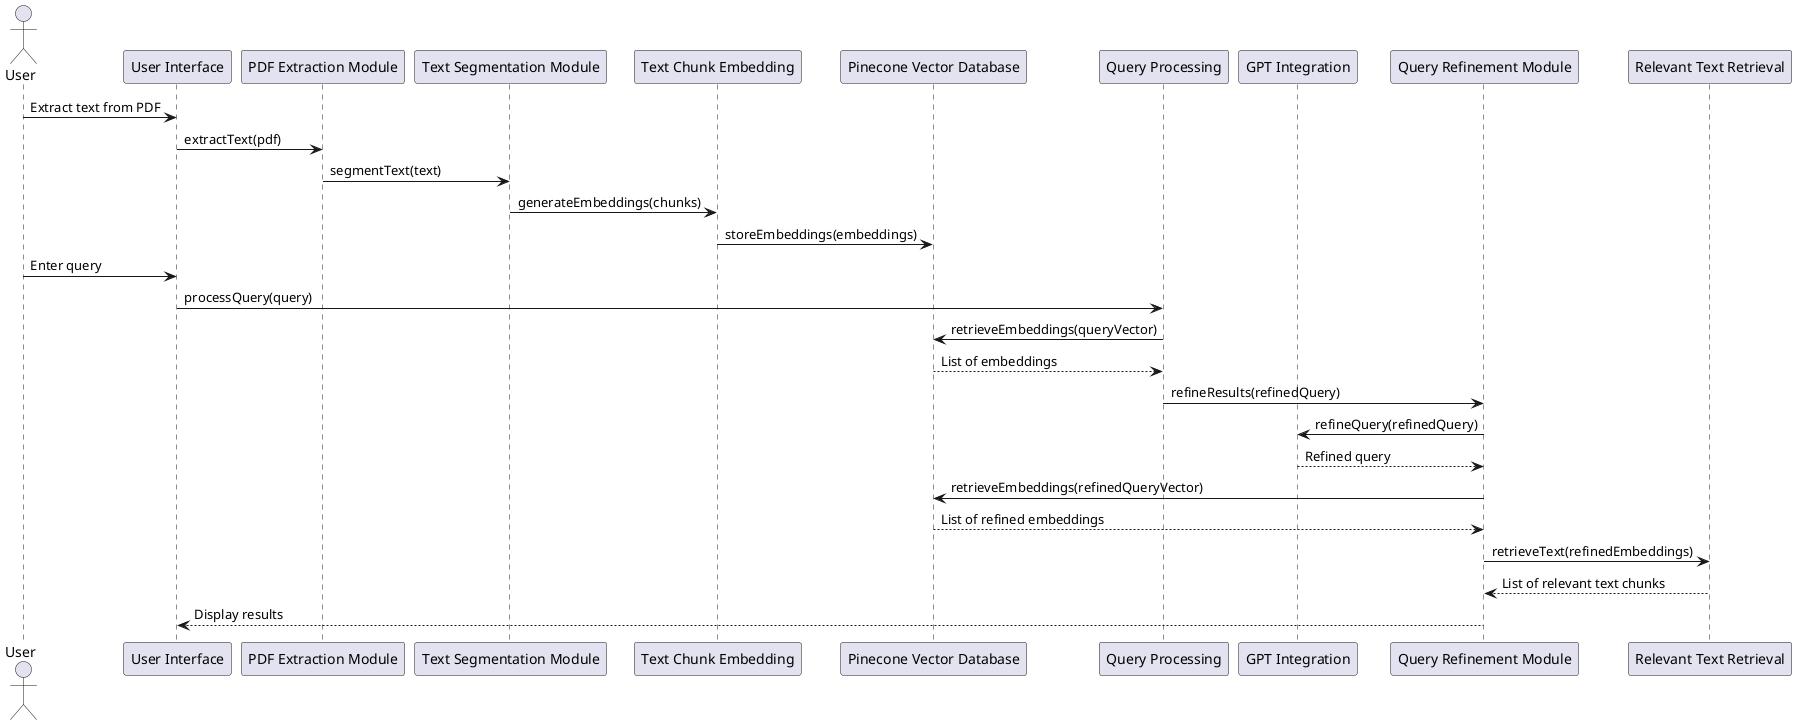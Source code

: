 @startuml Sequence Diagram for QA BOT System

actor User
participant "User Interface" as UI
participant "PDF Extraction Module" as PEM
participant "Text Segmentation Module" as TSM
participant "Text Chunk Embedding" as TCE
participant "Pinecone Vector Database" as PVDB
participant "Query Processing" as QP
participant "GPT Integration" as GPT
participant "Query Refinement Module" as QRM
participant "Relevant Text Retrieval" as RTR

User -> UI: Extract text from PDF
UI -> PEM: extractText(pdf)
PEM -> TSM: segmentText(text)
TSM -> TCE: generateEmbeddings(chunks)
TCE -> PVDB: storeEmbeddings(embeddings)

User -> UI: Enter query
UI -> QP: processQuery(query)
QP -> PVDB: retrieveEmbeddings(queryVector)
PVDB --> QP: List of embeddings
QP -> QRM: refineResults(refinedQuery)
QRM -> GPT: refineQuery(refinedQuery)
GPT --> QRM: Refined query
QRM -> PVDB: retrieveEmbeddings(refinedQueryVector)
PVDB --> QRM: List of refined embeddings
QRM -> RTR: retrieveText(refinedEmbeddings)
RTR --> QRM: List of relevant text chunks
QRM --> UI: Display results

@enduml
